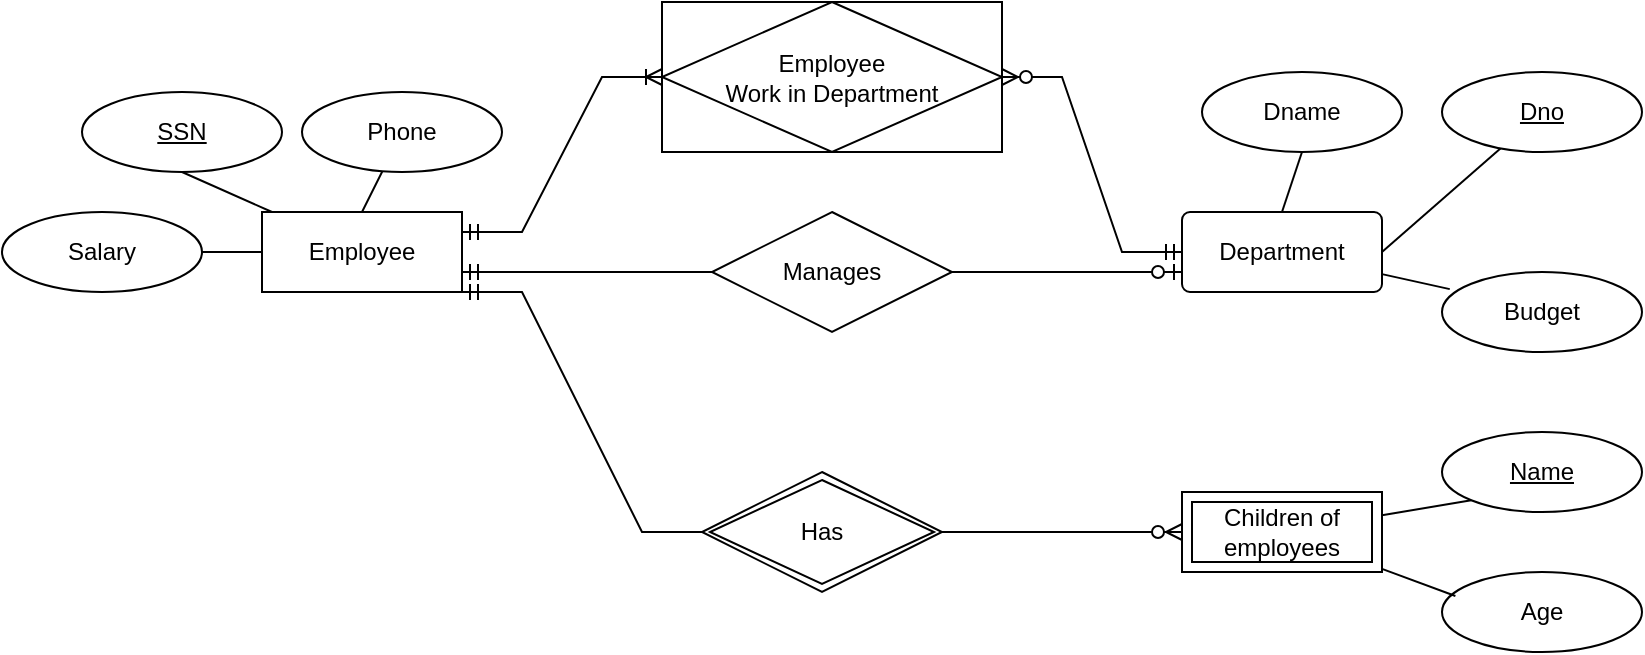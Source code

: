 <mxfile version="22.1.21" type="github">
  <diagram name="Page-1" id="ill8SDHSSKFXlnQjD34v">
    <mxGraphModel dx="938" dy="618" grid="1" gridSize="10" guides="1" tooltips="1" connect="1" arrows="1" fold="1" page="1" pageScale="1" pageWidth="850" pageHeight="1100" math="0" shadow="0">
      <root>
        <mxCell id="0" />
        <mxCell id="1" parent="0" />
        <mxCell id="-kPjgLYo0WIdV9sRpqmW-1" value="Employee" style="whiteSpace=wrap;html=1;align=center;" vertex="1" parent="1">
          <mxGeometry x="510" y="110" width="100" height="40" as="geometry" />
        </mxCell>
        <mxCell id="-kPjgLYo0WIdV9sRpqmW-3" value="Phone" style="ellipse;whiteSpace=wrap;html=1;align=center;fontStyle=0;" vertex="1" parent="1">
          <mxGeometry x="530" y="50" width="100" height="40" as="geometry" />
        </mxCell>
        <mxCell id="-kPjgLYo0WIdV9sRpqmW-4" value="Department" style="rounded=1;arcSize=10;whiteSpace=wrap;html=1;align=center;" vertex="1" parent="1">
          <mxGeometry x="970" y="110" width="100" height="40" as="geometry" />
        </mxCell>
        <mxCell id="-kPjgLYo0WIdV9sRpqmW-6" value="SSN" style="ellipse;whiteSpace=wrap;html=1;align=center;fontStyle=4" vertex="1" parent="1">
          <mxGeometry x="420" y="50" width="100" height="40" as="geometry" />
        </mxCell>
        <mxCell id="-kPjgLYo0WIdV9sRpqmW-16" value="Dno" style="ellipse;whiteSpace=wrap;html=1;align=center;fontStyle=4;" vertex="1" parent="1">
          <mxGeometry x="1100" y="40" width="100" height="40" as="geometry" />
        </mxCell>
        <mxCell id="-kPjgLYo0WIdV9sRpqmW-18" value="Dname" style="ellipse;whiteSpace=wrap;html=1;align=center;" vertex="1" parent="1">
          <mxGeometry x="980" y="40" width="100" height="40" as="geometry" />
        </mxCell>
        <mxCell id="-kPjgLYo0WIdV9sRpqmW-25" value="Children of &lt;br&gt;employees" style="shape=ext;margin=3;double=1;whiteSpace=wrap;html=1;align=center;" vertex="1" parent="1">
          <mxGeometry x="970" y="250" width="100" height="40" as="geometry" />
        </mxCell>
        <mxCell id="-kPjgLYo0WIdV9sRpqmW-8" value="Salary" style="ellipse;whiteSpace=wrap;html=1;align=center;" vertex="1" parent="1">
          <mxGeometry x="380" y="110" width="100" height="40" as="geometry" />
        </mxCell>
        <mxCell id="-kPjgLYo0WIdV9sRpqmW-31" value="Name" style="ellipse;whiteSpace=wrap;html=1;align=center;fontStyle=4" vertex="1" parent="1">
          <mxGeometry x="1100" y="220" width="100" height="40" as="geometry" />
        </mxCell>
        <mxCell id="-kPjgLYo0WIdV9sRpqmW-34" value="Age" style="ellipse;whiteSpace=wrap;html=1;align=center;" vertex="1" parent="1">
          <mxGeometry x="1100" y="290" width="100" height="40" as="geometry" />
        </mxCell>
        <mxCell id="-kPjgLYo0WIdV9sRpqmW-40" value="" style="endArrow=none;html=1;rounded=0;exitX=0.5;exitY=1;exitDx=0;exitDy=0;" edge="1" parent="1" source="-kPjgLYo0WIdV9sRpqmW-6" target="-kPjgLYo0WIdV9sRpqmW-1">
          <mxGeometry relative="1" as="geometry">
            <mxPoint x="496.477" y="23.679" as="sourcePoint" />
            <mxPoint x="850" y="-30" as="targetPoint" />
          </mxGeometry>
        </mxCell>
        <mxCell id="-kPjgLYo0WIdV9sRpqmW-44" value="" style="endArrow=none;html=1;rounded=0;" edge="1" parent="1" source="-kPjgLYo0WIdV9sRpqmW-1" target="-kPjgLYo0WIdV9sRpqmW-8">
          <mxGeometry relative="1" as="geometry">
            <mxPoint x="670" y="290" as="sourcePoint" />
            <mxPoint x="640" y="220" as="targetPoint" />
          </mxGeometry>
        </mxCell>
        <mxCell id="-kPjgLYo0WIdV9sRpqmW-46" value="" style="endArrow=none;html=1;rounded=0;exitX=0.5;exitY=0;exitDx=0;exitDy=0;entryX=0.5;entryY=1;entryDx=0;entryDy=0;" edge="1" parent="1" source="-kPjgLYo0WIdV9sRpqmW-4" target="-kPjgLYo0WIdV9sRpqmW-18">
          <mxGeometry relative="1" as="geometry">
            <mxPoint x="910" y="190" as="sourcePoint" />
            <mxPoint x="1050" y="70" as="targetPoint" />
          </mxGeometry>
        </mxCell>
        <mxCell id="-kPjgLYo0WIdV9sRpqmW-47" value="" style="endArrow=none;html=1;rounded=0;exitX=1;exitY=0.5;exitDx=0;exitDy=0;" edge="1" parent="1" source="-kPjgLYo0WIdV9sRpqmW-4" target="-kPjgLYo0WIdV9sRpqmW-16">
          <mxGeometry relative="1" as="geometry">
            <mxPoint x="1130" y="200" as="sourcePoint" />
            <mxPoint x="1290" y="200" as="targetPoint" />
          </mxGeometry>
        </mxCell>
        <mxCell id="-kPjgLYo0WIdV9sRpqmW-48" value="" style="endArrow=none;html=1;rounded=0;exitX=0.5;exitY=0;exitDx=0;exitDy=0;" edge="1" parent="1" source="-kPjgLYo0WIdV9sRpqmW-1" target="-kPjgLYo0WIdV9sRpqmW-3">
          <mxGeometry relative="1" as="geometry">
            <mxPoint x="730" y="220" as="sourcePoint" />
            <mxPoint x="890" y="220" as="targetPoint" />
          </mxGeometry>
        </mxCell>
        <mxCell id="-kPjgLYo0WIdV9sRpqmW-49" value="" style="endArrow=none;html=1;rounded=0;exitX=0;exitY=1;exitDx=0;exitDy=0;" edge="1" parent="1" source="-kPjgLYo0WIdV9sRpqmW-31" target="-kPjgLYo0WIdV9sRpqmW-25">
          <mxGeometry relative="1" as="geometry">
            <mxPoint x="1020" y="330" as="sourcePoint" />
            <mxPoint x="1180" y="330" as="targetPoint" />
          </mxGeometry>
        </mxCell>
        <mxCell id="-kPjgLYo0WIdV9sRpqmW-50" value="" style="endArrow=none;html=1;rounded=0;exitX=0.067;exitY=0.3;exitDx=0;exitDy=0;exitPerimeter=0;" edge="1" parent="1" source="-kPjgLYo0WIdV9sRpqmW-34" target="-kPjgLYo0WIdV9sRpqmW-25">
          <mxGeometry relative="1" as="geometry">
            <mxPoint x="1010" y="350" as="sourcePoint" />
            <mxPoint x="1170" y="350" as="targetPoint" />
          </mxGeometry>
        </mxCell>
        <mxCell id="-kPjgLYo0WIdV9sRpqmW-52" value="Budget" style="ellipse;whiteSpace=wrap;html=1;align=center;" vertex="1" parent="1">
          <mxGeometry x="1100" y="140" width="100" height="40" as="geometry" />
        </mxCell>
        <mxCell id="-kPjgLYo0WIdV9sRpqmW-53" value="" style="endArrow=none;html=1;rounded=0;entryX=0.039;entryY=0.214;entryDx=0;entryDy=0;entryPerimeter=0;" edge="1" parent="1" source="-kPjgLYo0WIdV9sRpqmW-4" target="-kPjgLYo0WIdV9sRpqmW-52">
          <mxGeometry relative="1" as="geometry">
            <mxPoint x="1130" y="260" as="sourcePoint" />
            <mxPoint x="1290" y="260" as="targetPoint" />
          </mxGeometry>
        </mxCell>
        <mxCell id="-kPjgLYo0WIdV9sRpqmW-56" value="Employee&lt;br&gt;Work in Department" style="shape=associativeEntity;whiteSpace=wrap;html=1;align=center;" vertex="1" parent="1">
          <mxGeometry x="710" y="5" width="170" height="75" as="geometry" />
        </mxCell>
        <mxCell id="-kPjgLYo0WIdV9sRpqmW-57" value="" style="edgeStyle=entityRelationEdgeStyle;fontSize=12;html=1;endArrow=ERoneToMany;startArrow=ERmandOne;rounded=0;exitX=1;exitY=0.25;exitDx=0;exitDy=0;entryX=0;entryY=0.5;entryDx=0;entryDy=0;" edge="1" parent="1" source="-kPjgLYo0WIdV9sRpqmW-1" target="-kPjgLYo0WIdV9sRpqmW-56">
          <mxGeometry width="100" height="100" relative="1" as="geometry">
            <mxPoint x="760" y="270" as="sourcePoint" />
            <mxPoint x="860" y="170" as="targetPoint" />
          </mxGeometry>
        </mxCell>
        <mxCell id="-kPjgLYo0WIdV9sRpqmW-58" value="" style="edgeStyle=entityRelationEdgeStyle;fontSize=12;html=1;endArrow=ERzeroToMany;startArrow=ERmandOne;rounded=0;exitX=0;exitY=0.5;exitDx=0;exitDy=0;entryX=1;entryY=0.5;entryDx=0;entryDy=0;" edge="1" parent="1" source="-kPjgLYo0WIdV9sRpqmW-4" target="-kPjgLYo0WIdV9sRpqmW-56">
          <mxGeometry width="100" height="100" relative="1" as="geometry">
            <mxPoint x="840" y="300" as="sourcePoint" />
            <mxPoint x="940" y="200" as="targetPoint" />
          </mxGeometry>
        </mxCell>
        <mxCell id="-kPjgLYo0WIdV9sRpqmW-59" value="Manages" style="shape=rhombus;perimeter=rhombusPerimeter;whiteSpace=wrap;html=1;align=center;" vertex="1" parent="1">
          <mxGeometry x="735" y="110" width="120" height="60" as="geometry" />
        </mxCell>
        <mxCell id="-kPjgLYo0WIdV9sRpqmW-67" value="Has" style="shape=rhombus;double=1;perimeter=rhombusPerimeter;whiteSpace=wrap;html=1;align=center;" vertex="1" parent="1">
          <mxGeometry x="730" y="240" width="120" height="60" as="geometry" />
        </mxCell>
        <mxCell id="-kPjgLYo0WIdV9sRpqmW-68" value="" style="edgeStyle=entityRelationEdgeStyle;fontSize=12;html=1;endArrow=ERmandOne;rounded=0;entryX=1;entryY=1;entryDx=0;entryDy=0;exitX=0;exitY=0.5;exitDx=0;exitDy=0;" edge="1" parent="1" source="-kPjgLYo0WIdV9sRpqmW-67" target="-kPjgLYo0WIdV9sRpqmW-1">
          <mxGeometry width="100" height="100" relative="1" as="geometry">
            <mxPoint x="490" y="280" as="sourcePoint" />
            <mxPoint x="590" y="180" as="targetPoint" />
          </mxGeometry>
        </mxCell>
        <mxCell id="-kPjgLYo0WIdV9sRpqmW-69" value="" style="edgeStyle=entityRelationEdgeStyle;fontSize=12;html=1;endArrow=ERzeroToMany;endFill=1;rounded=0;entryX=0;entryY=0.5;entryDx=0;entryDy=0;" edge="1" parent="1" source="-kPjgLYo0WIdV9sRpqmW-67" target="-kPjgLYo0WIdV9sRpqmW-25">
          <mxGeometry width="100" height="100" relative="1" as="geometry">
            <mxPoint x="1030" y="400" as="sourcePoint" />
            <mxPoint x="1130" y="300" as="targetPoint" />
          </mxGeometry>
        </mxCell>
        <mxCell id="-kPjgLYo0WIdV9sRpqmW-72" value="" style="edgeStyle=entityRelationEdgeStyle;fontSize=12;html=1;endArrow=ERmandOne;rounded=0;entryX=1;entryY=0.75;entryDx=0;entryDy=0;" edge="1" parent="1" source="-kPjgLYo0WIdV9sRpqmW-59" target="-kPjgLYo0WIdV9sRpqmW-1">
          <mxGeometry width="100" height="100" relative="1" as="geometry">
            <mxPoint x="520" y="350" as="sourcePoint" />
            <mxPoint x="620" y="250" as="targetPoint" />
          </mxGeometry>
        </mxCell>
        <mxCell id="-kPjgLYo0WIdV9sRpqmW-73" value="" style="edgeStyle=entityRelationEdgeStyle;fontSize=12;html=1;endArrow=ERzeroToOne;endFill=1;rounded=0;entryX=0;entryY=0.75;entryDx=0;entryDy=0;exitX=1;exitY=0.5;exitDx=0;exitDy=0;" edge="1" parent="1" source="-kPjgLYo0WIdV9sRpqmW-59" target="-kPjgLYo0WIdV9sRpqmW-4">
          <mxGeometry width="100" height="100" relative="1" as="geometry">
            <mxPoint x="530" y="370" as="sourcePoint" />
            <mxPoint x="630" y="270" as="targetPoint" />
          </mxGeometry>
        </mxCell>
      </root>
    </mxGraphModel>
  </diagram>
</mxfile>
